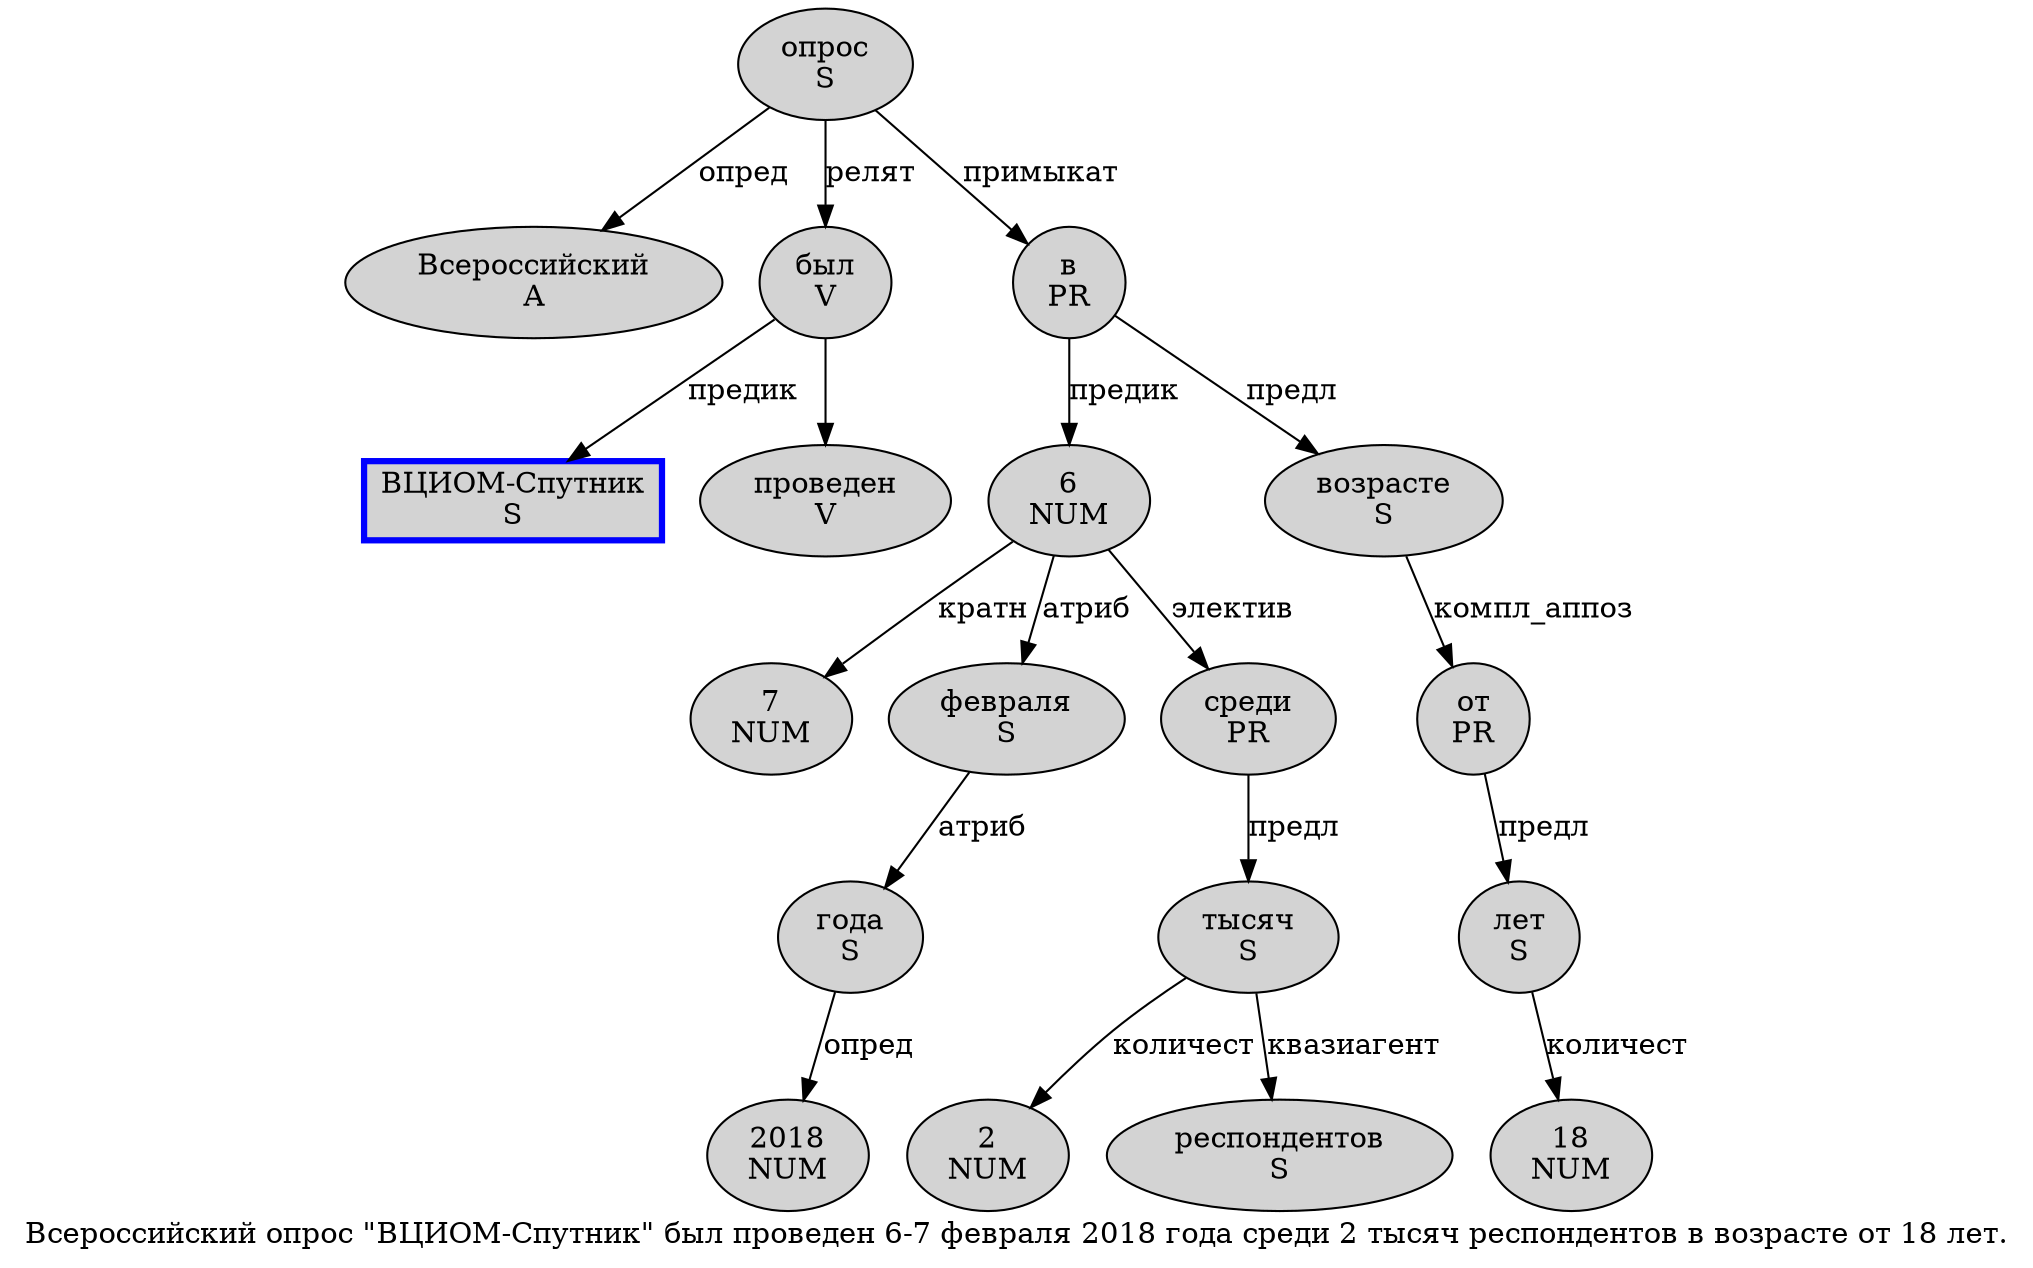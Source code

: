 digraph SENTENCE_1629 {
	graph [label="Всероссийский опрос \"ВЦИОМ-Спутник\" был проведен 6-7 февраля 2018 года среди 2 тысяч респондентов в возрасте от 18 лет."]
	node [style=filled]
		0 [label="Всероссийский
A" color="" fillcolor=lightgray penwidth=1 shape=ellipse]
		1 [label="опрос
S" color="" fillcolor=lightgray penwidth=1 shape=ellipse]
		3 [label="ВЦИОМ-Спутник
S" color=blue fillcolor=lightgray penwidth=3 shape=box]
		5 [label="был
V" color="" fillcolor=lightgray penwidth=1 shape=ellipse]
		6 [label="проведен
V" color="" fillcolor=lightgray penwidth=1 shape=ellipse]
		7 [label="6
NUM" color="" fillcolor=lightgray penwidth=1 shape=ellipse]
		9 [label="7
NUM" color="" fillcolor=lightgray penwidth=1 shape=ellipse]
		10 [label="февраля
S" color="" fillcolor=lightgray penwidth=1 shape=ellipse]
		11 [label="2018
NUM" color="" fillcolor=lightgray penwidth=1 shape=ellipse]
		12 [label="года
S" color="" fillcolor=lightgray penwidth=1 shape=ellipse]
		13 [label="среди
PR" color="" fillcolor=lightgray penwidth=1 shape=ellipse]
		14 [label="2
NUM" color="" fillcolor=lightgray penwidth=1 shape=ellipse]
		15 [label="тысяч
S" color="" fillcolor=lightgray penwidth=1 shape=ellipse]
		16 [label="респондентов
S" color="" fillcolor=lightgray penwidth=1 shape=ellipse]
		17 [label="в
PR" color="" fillcolor=lightgray penwidth=1 shape=ellipse]
		18 [label="возрасте
S" color="" fillcolor=lightgray penwidth=1 shape=ellipse]
		19 [label="от
PR" color="" fillcolor=lightgray penwidth=1 shape=ellipse]
		20 [label="18
NUM" color="" fillcolor=lightgray penwidth=1 shape=ellipse]
		21 [label="лет
S" color="" fillcolor=lightgray penwidth=1 shape=ellipse]
			1 -> 0 [label="опред"]
			1 -> 5 [label="релят"]
			1 -> 17 [label="примыкат"]
			12 -> 11 [label="опред"]
			7 -> 9 [label="кратн"]
			7 -> 10 [label="атриб"]
			7 -> 13 [label="электив"]
			17 -> 7 [label="предик"]
			17 -> 18 [label="предл"]
			15 -> 14 [label="количест"]
			15 -> 16 [label="квазиагент"]
			21 -> 20 [label="количест"]
			10 -> 12 [label="атриб"]
			5 -> 3 [label="предик"]
			5 -> 6
			19 -> 21 [label="предл"]
			13 -> 15 [label="предл"]
			18 -> 19 [label="компл_аппоз"]
}